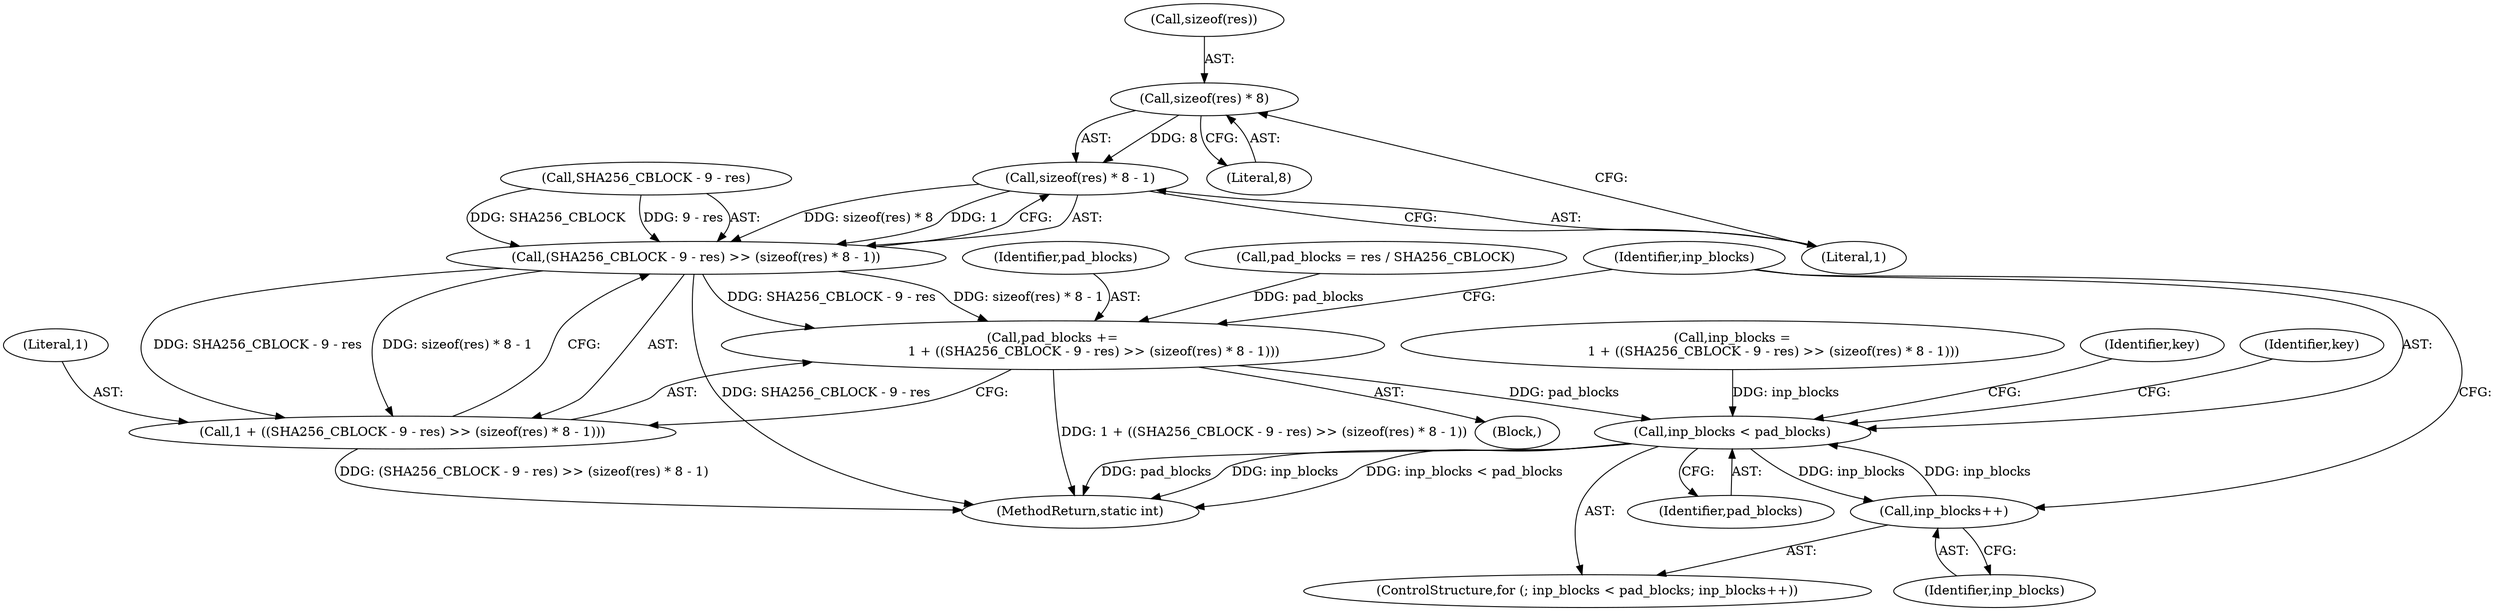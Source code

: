 digraph "0_openssl_68595c0c2886e7942a14f98c17a55a88afb6c292_0@API" {
"1001685" [label="(Call,sizeof(res) * 8)"];
"1001684" [label="(Call,sizeof(res) * 8 - 1)"];
"1001678" [label="(Call,(SHA256_CBLOCK - 9 - res) >> (sizeof(res) * 8 - 1))"];
"1001674" [label="(Call,pad_blocks +=\n                    1 + ((SHA256_CBLOCK - 9 - res) >> (sizeof(res) * 8 - 1)))"];
"1001691" [label="(Call,inp_blocks < pad_blocks)"];
"1001694" [label="(Call,inp_blocks++)"];
"1001676" [label="(Call,1 + ((SHA256_CBLOCK - 9 - res) >> (sizeof(res) * 8 - 1)))"];
"1001674" [label="(Call,pad_blocks +=\n                    1 + ((SHA256_CBLOCK - 9 - res) >> (sizeof(res) * 8 - 1)))"];
"1001643" [label="(Call,inp_blocks =\n                    1 + ((SHA256_CBLOCK - 9 - res) >> (sizeof(res) * 8 - 1)))"];
"1001684" [label="(Call,sizeof(res) * 8 - 1)"];
"1001699" [label="(Identifier,key)"];
"1001676" [label="(Call,1 + ((SHA256_CBLOCK - 9 - res) >> (sizeof(res) * 8 - 1)))"];
"1001690" [label="(ControlStructure,for (; inp_blocks < pad_blocks; inp_blocks++))"];
"1001678" [label="(Call,(SHA256_CBLOCK - 9 - res) >> (sizeof(res) * 8 - 1))"];
"1001695" [label="(Identifier,inp_blocks)"];
"1001677" [label="(Literal,1)"];
"1001692" [label="(Identifier,inp_blocks)"];
"1001688" [label="(Literal,8)"];
"1001689" [label="(Literal,1)"];
"1001640" [label="(Block,)"];
"1001679" [label="(Call,SHA256_CBLOCK - 9 - res)"];
"1001675" [label="(Identifier,pad_blocks)"];
"1001944" [label="(MethodReturn,static int)"];
"1001666" [label="(Call,pad_blocks = res / SHA256_CBLOCK)"];
"1001686" [label="(Call,sizeof(res))"];
"1001693" [label="(Identifier,pad_blocks)"];
"1001685" [label="(Call,sizeof(res) * 8)"];
"1001705" [label="(Identifier,key)"];
"1001691" [label="(Call,inp_blocks < pad_blocks)"];
"1001694" [label="(Call,inp_blocks++)"];
"1001685" -> "1001684"  [label="AST: "];
"1001685" -> "1001688"  [label="CFG: "];
"1001686" -> "1001685"  [label="AST: "];
"1001688" -> "1001685"  [label="AST: "];
"1001689" -> "1001685"  [label="CFG: "];
"1001685" -> "1001684"  [label="DDG: 8"];
"1001684" -> "1001678"  [label="AST: "];
"1001684" -> "1001689"  [label="CFG: "];
"1001689" -> "1001684"  [label="AST: "];
"1001678" -> "1001684"  [label="CFG: "];
"1001684" -> "1001678"  [label="DDG: sizeof(res) * 8"];
"1001684" -> "1001678"  [label="DDG: 1"];
"1001678" -> "1001676"  [label="AST: "];
"1001679" -> "1001678"  [label="AST: "];
"1001676" -> "1001678"  [label="CFG: "];
"1001678" -> "1001944"  [label="DDG: SHA256_CBLOCK - 9 - res"];
"1001678" -> "1001674"  [label="DDG: SHA256_CBLOCK - 9 - res"];
"1001678" -> "1001674"  [label="DDG: sizeof(res) * 8 - 1"];
"1001678" -> "1001676"  [label="DDG: SHA256_CBLOCK - 9 - res"];
"1001678" -> "1001676"  [label="DDG: sizeof(res) * 8 - 1"];
"1001679" -> "1001678"  [label="DDG: SHA256_CBLOCK"];
"1001679" -> "1001678"  [label="DDG: 9 - res"];
"1001674" -> "1001640"  [label="AST: "];
"1001674" -> "1001676"  [label="CFG: "];
"1001675" -> "1001674"  [label="AST: "];
"1001676" -> "1001674"  [label="AST: "];
"1001692" -> "1001674"  [label="CFG: "];
"1001674" -> "1001944"  [label="DDG: 1 + ((SHA256_CBLOCK - 9 - res) >> (sizeof(res) * 8 - 1))"];
"1001666" -> "1001674"  [label="DDG: pad_blocks"];
"1001674" -> "1001691"  [label="DDG: pad_blocks"];
"1001691" -> "1001690"  [label="AST: "];
"1001691" -> "1001693"  [label="CFG: "];
"1001692" -> "1001691"  [label="AST: "];
"1001693" -> "1001691"  [label="AST: "];
"1001699" -> "1001691"  [label="CFG: "];
"1001705" -> "1001691"  [label="CFG: "];
"1001691" -> "1001944"  [label="DDG: inp_blocks < pad_blocks"];
"1001691" -> "1001944"  [label="DDG: pad_blocks"];
"1001691" -> "1001944"  [label="DDG: inp_blocks"];
"1001694" -> "1001691"  [label="DDG: inp_blocks"];
"1001643" -> "1001691"  [label="DDG: inp_blocks"];
"1001691" -> "1001694"  [label="DDG: inp_blocks"];
"1001694" -> "1001690"  [label="AST: "];
"1001694" -> "1001695"  [label="CFG: "];
"1001695" -> "1001694"  [label="AST: "];
"1001692" -> "1001694"  [label="CFG: "];
"1001677" -> "1001676"  [label="AST: "];
"1001676" -> "1001944"  [label="DDG: (SHA256_CBLOCK - 9 - res) >> (sizeof(res) * 8 - 1)"];
}
